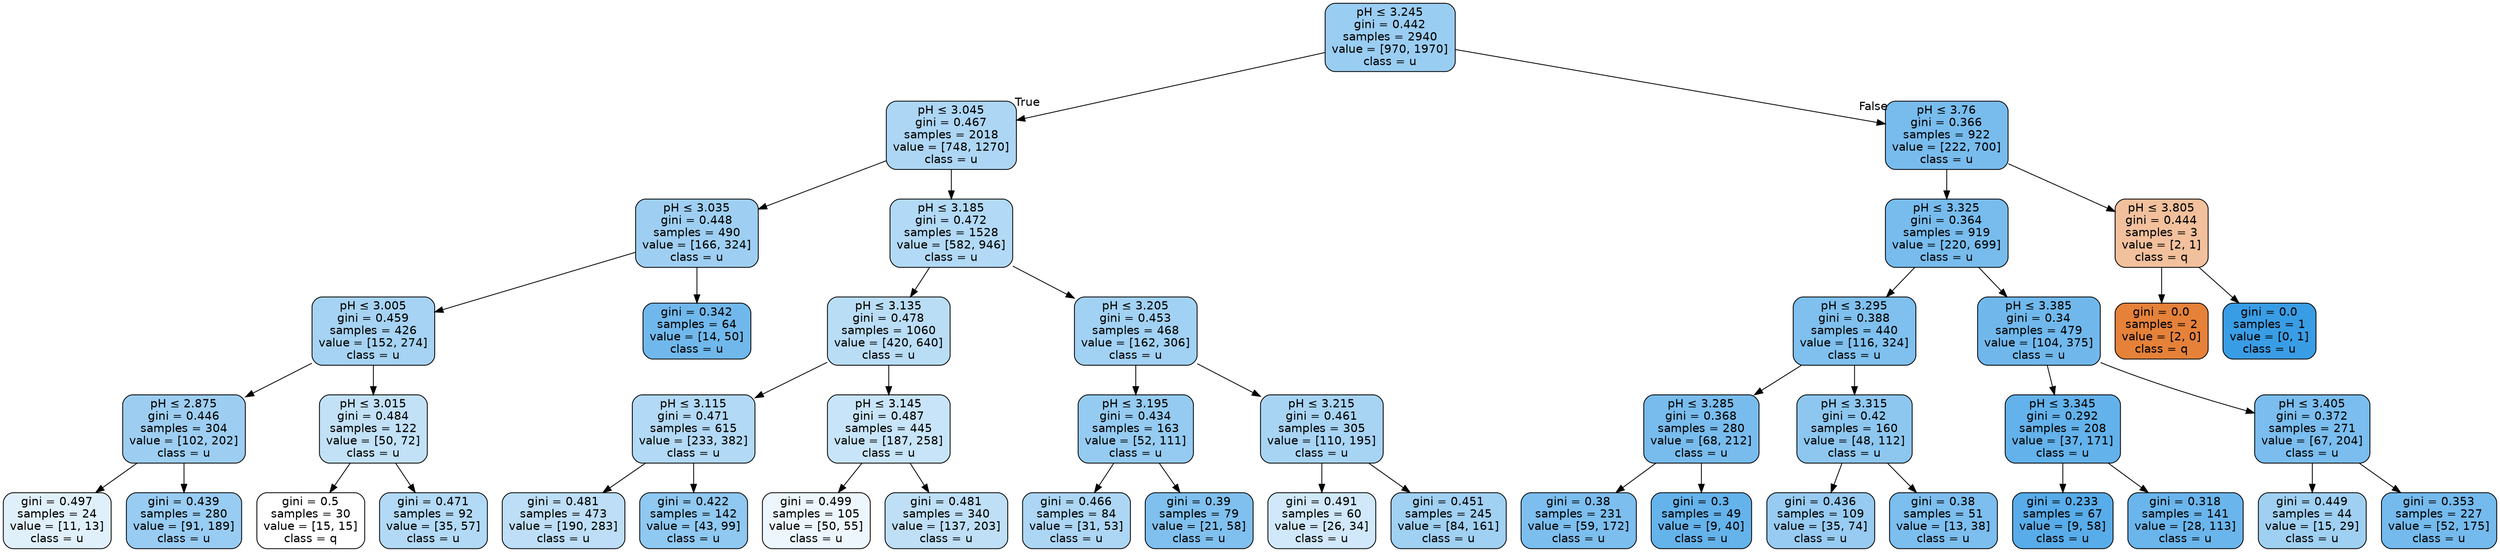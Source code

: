 digraph Tree {
node [shape=box, style="filled, rounded", color="black", fontname=helvetica] ;
edge [fontname=helvetica] ;
0 [label=<pH &le; 3.245<br/>gini = 0.442<br/>samples = 2940<br/>value = [970, 1970]<br/>class = u>, fillcolor="#399de581"] ;
1 [label=<pH &le; 3.045<br/>gini = 0.467<br/>samples = 2018<br/>value = [748, 1270]<br/>class = u>, fillcolor="#399de569"] ;
0 -> 1 [labeldistance=2.5, labelangle=45, headlabel="True"] ;
2 [label=<pH &le; 3.035<br/>gini = 0.448<br/>samples = 490<br/>value = [166, 324]<br/>class = u>, fillcolor="#399de57c"] ;
1 -> 2 ;
3 [label=<pH &le; 3.005<br/>gini = 0.459<br/>samples = 426<br/>value = [152, 274]<br/>class = u>, fillcolor="#399de572"] ;
2 -> 3 ;
4 [label=<pH &le; 2.875<br/>gini = 0.446<br/>samples = 304<br/>value = [102, 202]<br/>class = u>, fillcolor="#399de57e"] ;
3 -> 4 ;
5 [label=<gini = 0.497<br/>samples = 24<br/>value = [11, 13]<br/>class = u>, fillcolor="#399de527"] ;
4 -> 5 ;
6 [label=<gini = 0.439<br/>samples = 280<br/>value = [91, 189]<br/>class = u>, fillcolor="#399de584"] ;
4 -> 6 ;
7 [label=<pH &le; 3.015<br/>gini = 0.484<br/>samples = 122<br/>value = [50, 72]<br/>class = u>, fillcolor="#399de54e"] ;
3 -> 7 ;
8 [label=<gini = 0.5<br/>samples = 30<br/>value = [15, 15]<br/>class = q>, fillcolor="#e5813900"] ;
7 -> 8 ;
9 [label=<gini = 0.471<br/>samples = 92<br/>value = [35, 57]<br/>class = u>, fillcolor="#399de562"] ;
7 -> 9 ;
10 [label=<gini = 0.342<br/>samples = 64<br/>value = [14, 50]<br/>class = u>, fillcolor="#399de5b8"] ;
2 -> 10 ;
11 [label=<pH &le; 3.185<br/>gini = 0.472<br/>samples = 1528<br/>value = [582, 946]<br/>class = u>, fillcolor="#399de562"] ;
1 -> 11 ;
12 [label=<pH &le; 3.135<br/>gini = 0.478<br/>samples = 1060<br/>value = [420, 640]<br/>class = u>, fillcolor="#399de558"] ;
11 -> 12 ;
13 [label=<pH &le; 3.115<br/>gini = 0.471<br/>samples = 615<br/>value = [233, 382]<br/>class = u>, fillcolor="#399de563"] ;
12 -> 13 ;
14 [label=<gini = 0.481<br/>samples = 473<br/>value = [190, 283]<br/>class = u>, fillcolor="#399de554"] ;
13 -> 14 ;
15 [label=<gini = 0.422<br/>samples = 142<br/>value = [43, 99]<br/>class = u>, fillcolor="#399de590"] ;
13 -> 15 ;
16 [label=<pH &le; 3.145<br/>gini = 0.487<br/>samples = 445<br/>value = [187, 258]<br/>class = u>, fillcolor="#399de546"] ;
12 -> 16 ;
17 [label=<gini = 0.499<br/>samples = 105<br/>value = [50, 55]<br/>class = u>, fillcolor="#399de517"] ;
16 -> 17 ;
18 [label=<gini = 0.481<br/>samples = 340<br/>value = [137, 203]<br/>class = u>, fillcolor="#399de553"] ;
16 -> 18 ;
19 [label=<pH &le; 3.205<br/>gini = 0.453<br/>samples = 468<br/>value = [162, 306]<br/>class = u>, fillcolor="#399de578"] ;
11 -> 19 ;
20 [label=<pH &le; 3.195<br/>gini = 0.434<br/>samples = 163<br/>value = [52, 111]<br/>class = u>, fillcolor="#399de588"] ;
19 -> 20 ;
21 [label=<gini = 0.466<br/>samples = 84<br/>value = [31, 53]<br/>class = u>, fillcolor="#399de56a"] ;
20 -> 21 ;
22 [label=<gini = 0.39<br/>samples = 79<br/>value = [21, 58]<br/>class = u>, fillcolor="#399de5a3"] ;
20 -> 22 ;
23 [label=<pH &le; 3.215<br/>gini = 0.461<br/>samples = 305<br/>value = [110, 195]<br/>class = u>, fillcolor="#399de56f"] ;
19 -> 23 ;
24 [label=<gini = 0.491<br/>samples = 60<br/>value = [26, 34]<br/>class = u>, fillcolor="#399de53c"] ;
23 -> 24 ;
25 [label=<gini = 0.451<br/>samples = 245<br/>value = [84, 161]<br/>class = u>, fillcolor="#399de57a"] ;
23 -> 25 ;
26 [label=<pH &le; 3.76<br/>gini = 0.366<br/>samples = 922<br/>value = [222, 700]<br/>class = u>, fillcolor="#399de5ae"] ;
0 -> 26 [labeldistance=2.5, labelangle=-45, headlabel="False"] ;
27 [label=<pH &le; 3.325<br/>gini = 0.364<br/>samples = 919<br/>value = [220, 699]<br/>class = u>, fillcolor="#399de5af"] ;
26 -> 27 ;
28 [label=<pH &le; 3.295<br/>gini = 0.388<br/>samples = 440<br/>value = [116, 324]<br/>class = u>, fillcolor="#399de5a4"] ;
27 -> 28 ;
29 [label=<pH &le; 3.285<br/>gini = 0.368<br/>samples = 280<br/>value = [68, 212]<br/>class = u>, fillcolor="#399de5ad"] ;
28 -> 29 ;
30 [label=<gini = 0.38<br/>samples = 231<br/>value = [59, 172]<br/>class = u>, fillcolor="#399de5a8"] ;
29 -> 30 ;
31 [label=<gini = 0.3<br/>samples = 49<br/>value = [9, 40]<br/>class = u>, fillcolor="#399de5c6"] ;
29 -> 31 ;
32 [label=<pH &le; 3.315<br/>gini = 0.42<br/>samples = 160<br/>value = [48, 112]<br/>class = u>, fillcolor="#399de592"] ;
28 -> 32 ;
33 [label=<gini = 0.436<br/>samples = 109<br/>value = [35, 74]<br/>class = u>, fillcolor="#399de586"] ;
32 -> 33 ;
34 [label=<gini = 0.38<br/>samples = 51<br/>value = [13, 38]<br/>class = u>, fillcolor="#399de5a8"] ;
32 -> 34 ;
35 [label=<pH &le; 3.385<br/>gini = 0.34<br/>samples = 479<br/>value = [104, 375]<br/>class = u>, fillcolor="#399de5b8"] ;
27 -> 35 ;
36 [label=<pH &le; 3.345<br/>gini = 0.292<br/>samples = 208<br/>value = [37, 171]<br/>class = u>, fillcolor="#399de5c8"] ;
35 -> 36 ;
37 [label=<gini = 0.233<br/>samples = 67<br/>value = [9, 58]<br/>class = u>, fillcolor="#399de5d7"] ;
36 -> 37 ;
38 [label=<gini = 0.318<br/>samples = 141<br/>value = [28, 113]<br/>class = u>, fillcolor="#399de5c0"] ;
36 -> 38 ;
39 [label=<pH &le; 3.405<br/>gini = 0.372<br/>samples = 271<br/>value = [67, 204]<br/>class = u>, fillcolor="#399de5ab"] ;
35 -> 39 ;
40 [label=<gini = 0.449<br/>samples = 44<br/>value = [15, 29]<br/>class = u>, fillcolor="#399de57b"] ;
39 -> 40 ;
41 [label=<gini = 0.353<br/>samples = 227<br/>value = [52, 175]<br/>class = u>, fillcolor="#399de5b3"] ;
39 -> 41 ;
42 [label=<pH &le; 3.805<br/>gini = 0.444<br/>samples = 3<br/>value = [2, 1]<br/>class = q>, fillcolor="#e581397f"] ;
26 -> 42 ;
43 [label=<gini = 0.0<br/>samples = 2<br/>value = [2, 0]<br/>class = q>, fillcolor="#e58139ff"] ;
42 -> 43 ;
44 [label=<gini = 0.0<br/>samples = 1<br/>value = [0, 1]<br/>class = u>, fillcolor="#399de5ff"] ;
42 -> 44 ;
}